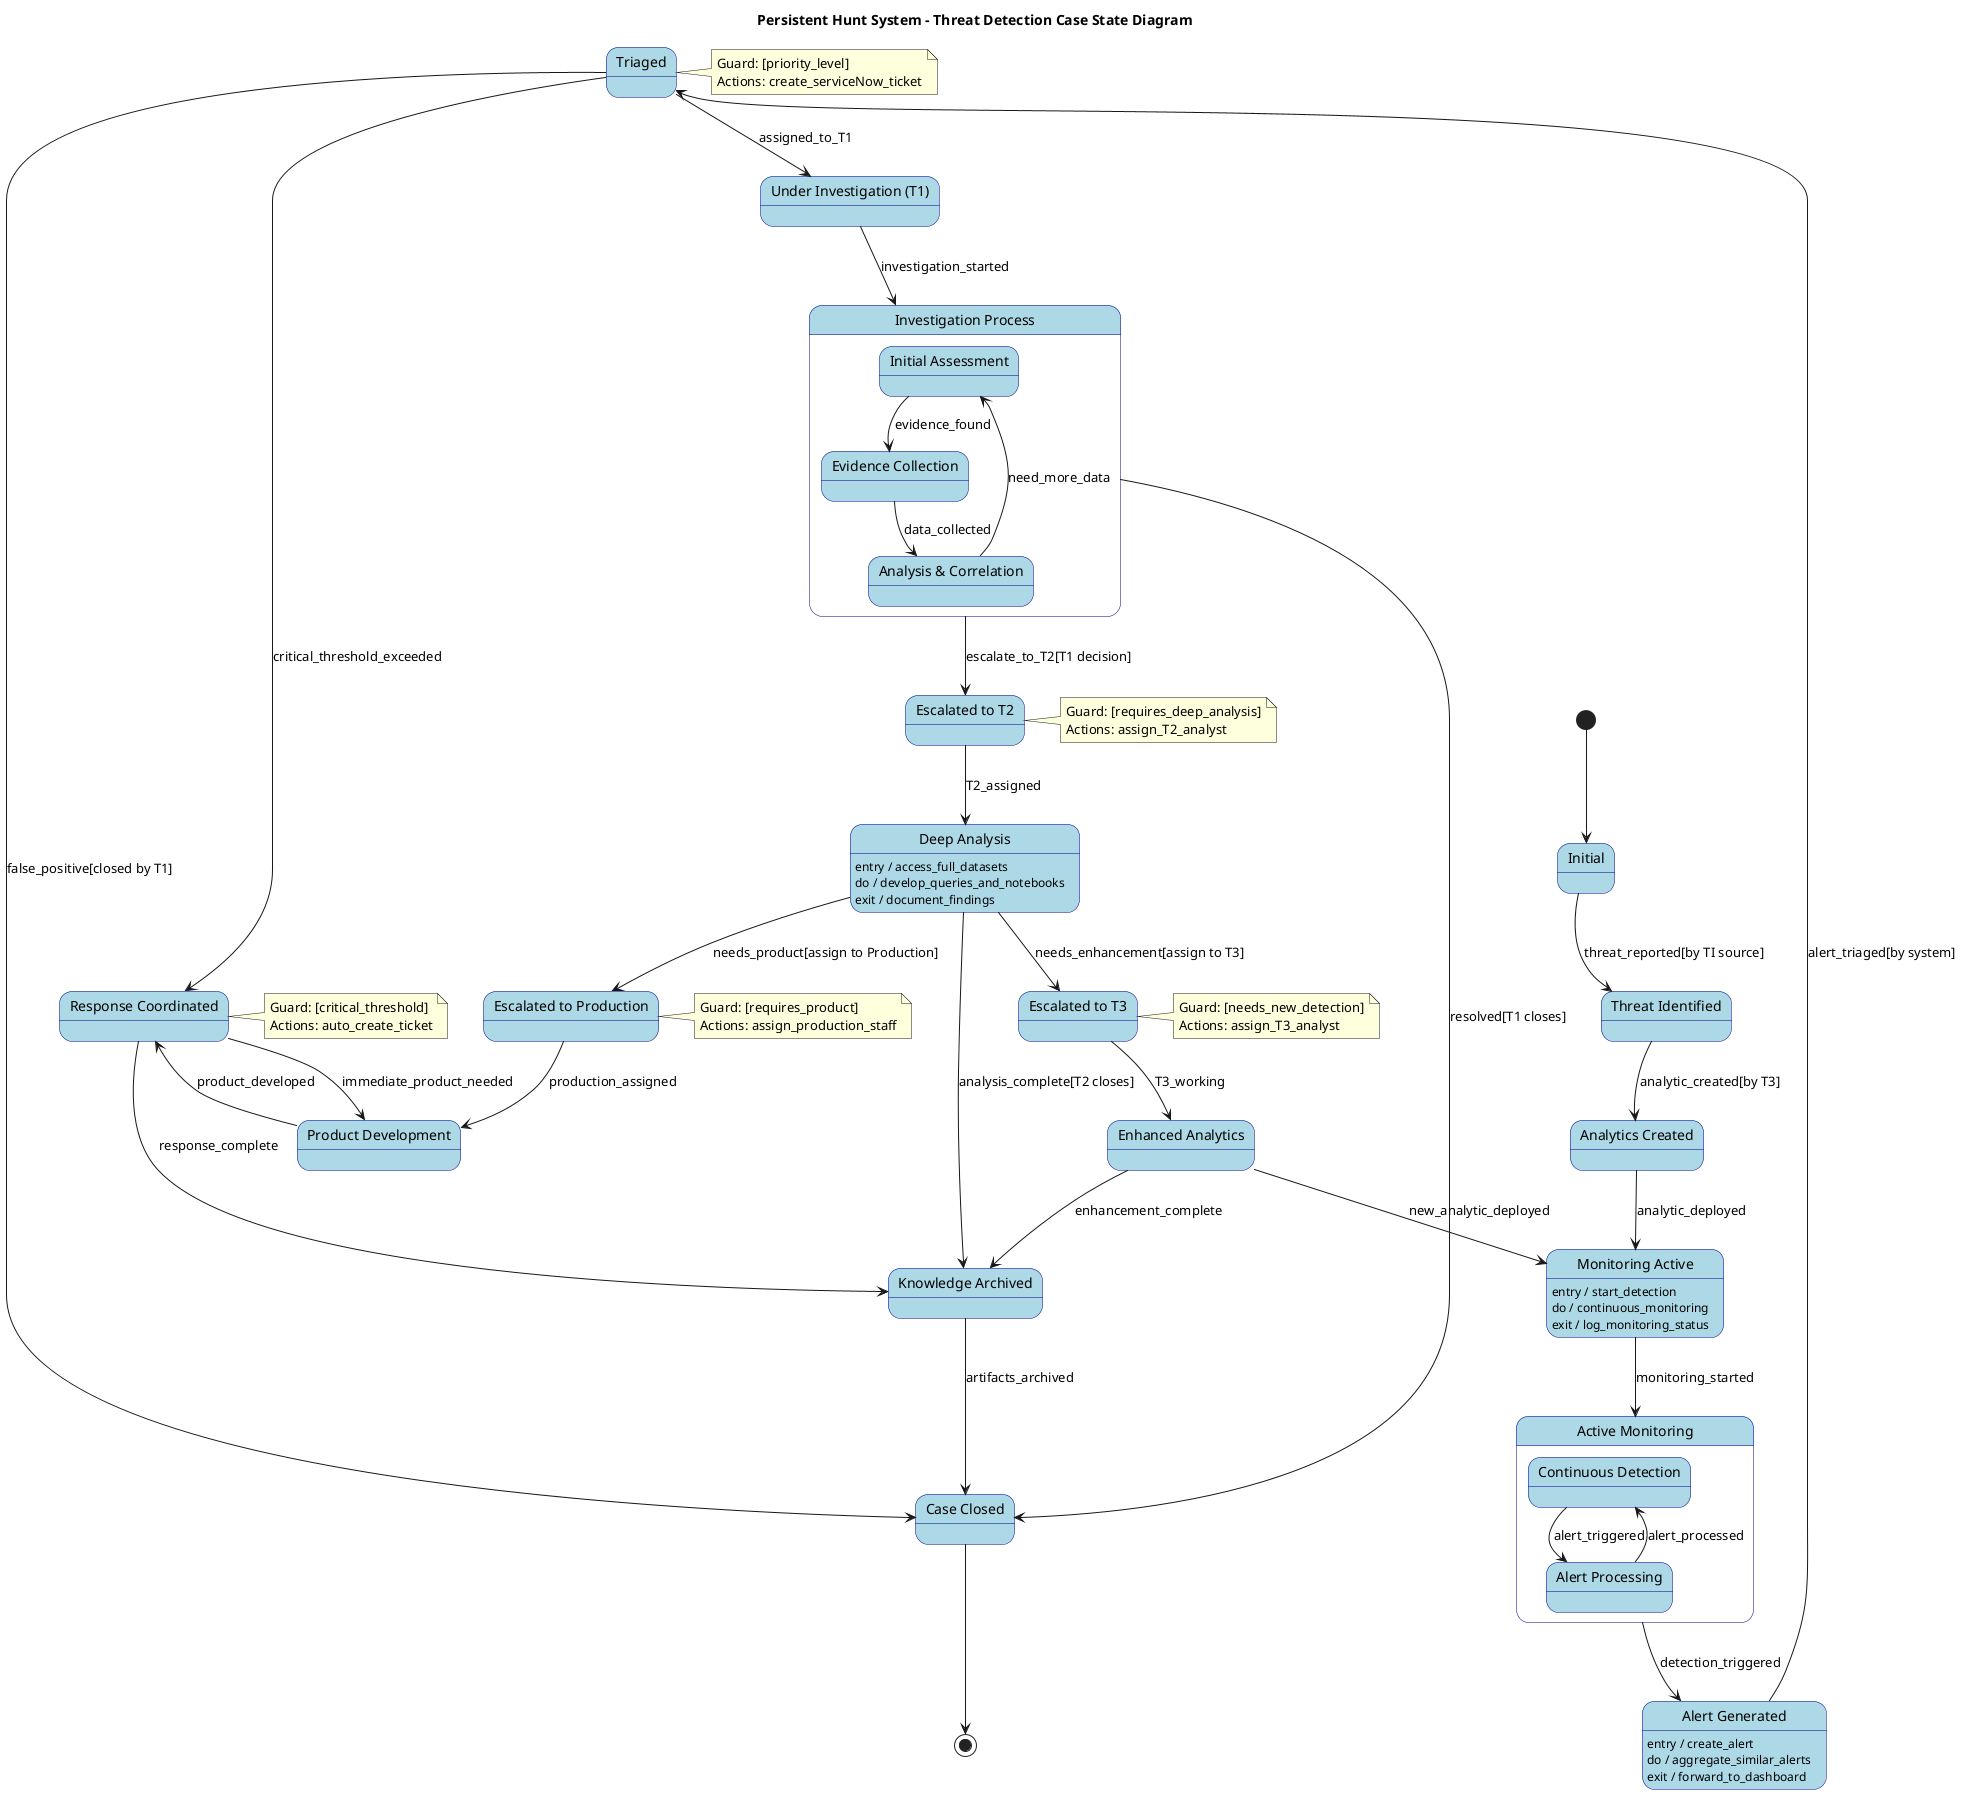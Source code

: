 @startuml
'!theme plain
title Persistent Hunt System - Threat Detection Case State Diagram

' Define states
state "Initial" as Initial
state "Threat Identified" as ThreatID
state "Analytics Created" as AnalyticsCreated
state "Monitoring Active" as MonitoringActive
state "Alert Generated" as AlertGenerated
state "Triaged" as Triaged
state "Under Investigation (T1)" as InvestigationT1
state "Escalated to T2" as EscalatedT2
state "Deep Analysis" as DeepAnalysis
state "Escalated to T3" as EscalatedT3
state "Escalated to Production" as EscalatedProd
state "Enhanced Analytics" as EnhancedAnalytics
state "Product Development" as ProductDev
state "Response Coordinated" as ResponseCoordinated
state "Knowledge Archived" as KnowledgeArchived
state "Case Closed" as CaseClosed

' Composite states for parallel processes
state "Active Monitoring" as ActiveMonitoring {
  state "Continuous Detection" as ContinuousDetection
  state "Alert Processing" as AlertProcessing
  ContinuousDetection --> AlertProcessing : alert_triggered
  AlertProcessing --> ContinuousDetection : alert_processed
}

state "Investigation Process" as InvestigationProcess {
  state "Initial Assessment" as InitialAssessment
  state "Evidence Collection" as EvidenceCollection
  state "Analysis & Correlation" as AnalysisCorrelation
  
  InitialAssessment --> EvidenceCollection : evidence_found
  EvidenceCollection --> AnalysisCorrelation : data_collected
  AnalysisCorrelation --> InitialAssessment : need_more_data
}

' Initial transitions
[*] --> Initial

' Main workflow transitions
Initial --> ThreatID : threat_reported[by TI source]
ThreatID --> AnalyticsCreated : analytic_created[by T3]
AnalyticsCreated --> MonitoringActive : analytic_deployed
MonitoringActive --> ActiveMonitoring : monitoring_started

' Alert processing
ActiveMonitoring --> AlertGenerated : detection_triggered
AlertGenerated --> Triaged : alert_triaged[by system]

' Investigation paths
Triaged --> InvestigationT1 : assigned_to_T1
Triaged --> CaseClosed : false_positive[closed by T1]

' T1 Investigation outcomes
InvestigationT1 --> InvestigationProcess : investigation_started
InvestigationProcess --> EscalatedT2 : escalate_to_T2[T1 decision]
InvestigationProcess --> CaseClosed : resolved[T1 closes]

' T2 Deep Analysis outcomes
EscalatedT2 --> DeepAnalysis : T2_assigned
DeepAnalysis --> EscalatedT3 : needs_enhancement[assign to T3]
DeepAnalysis --> EscalatedProd : needs_product[assign to Production]
DeepAnalysis --> KnowledgeArchived : analysis_complete[T2 closes]

' T3 Analytics Enhancement
EscalatedT3 --> EnhancedAnalytics : T3_working
EnhancedAnalytics --> MonitoringActive : new_analytic_deployed
EnhancedAnalytics --> KnowledgeArchived : enhancement_complete

' Production workflow
EscalatedProd --> ProductDev : production_assigned
ProductDev --> ResponseCoordinated : product_developed
ResponseCoordinated --> KnowledgeArchived : response_complete

' Knowledge archival and closure
KnowledgeArchived --> CaseClosed : artifacts_archived
CaseClosed --> [*]

' Critical event handling (parallel path)
Triaged --> ResponseCoordinated : critical_threshold_exceeded
ResponseCoordinated --> ProductDev : immediate_product_needed

' Self-transitions for continuous processes
MonitoringActive : entry / start_detection
MonitoringActive : do / continuous_monitoring
MonitoringActive : exit / log_monitoring_status

AlertGenerated : entry / create_alert
AlertGenerated : do / aggregate_similar_alerts
AlertGenerated : exit / forward_to_dashboard

DeepAnalysis : entry / access_full_datasets
DeepAnalysis : do / develop_queries_and_notebooks
DeepAnalysis : exit / document_findings

' Guard conditions and actions
note right of Triaged : Guard: [priority_level]\nActions: create_serviceNow_ticket
note right of EscalatedT2 : Guard: [requires_deep_analysis]\nActions: assign_T2_analyst
note right of EscalatedT3 : Guard: [needs_new_detection]\nActions: assign_T3_analyst
note right of EscalatedProd : Guard: [requires_product]\nActions: assign_production_staff
note right of ResponseCoordinated : Guard: [critical_threshold]\nActions: auto_create_ticket

' Styling
skinparam state {
  BackgroundColor lightblue
  BorderColor darkblue
  FontColor black
}

skinparam state {
  BackgroundColor<<composite>> lightgreen
  BorderColor<<composite>> darkgreen
}

@enduml